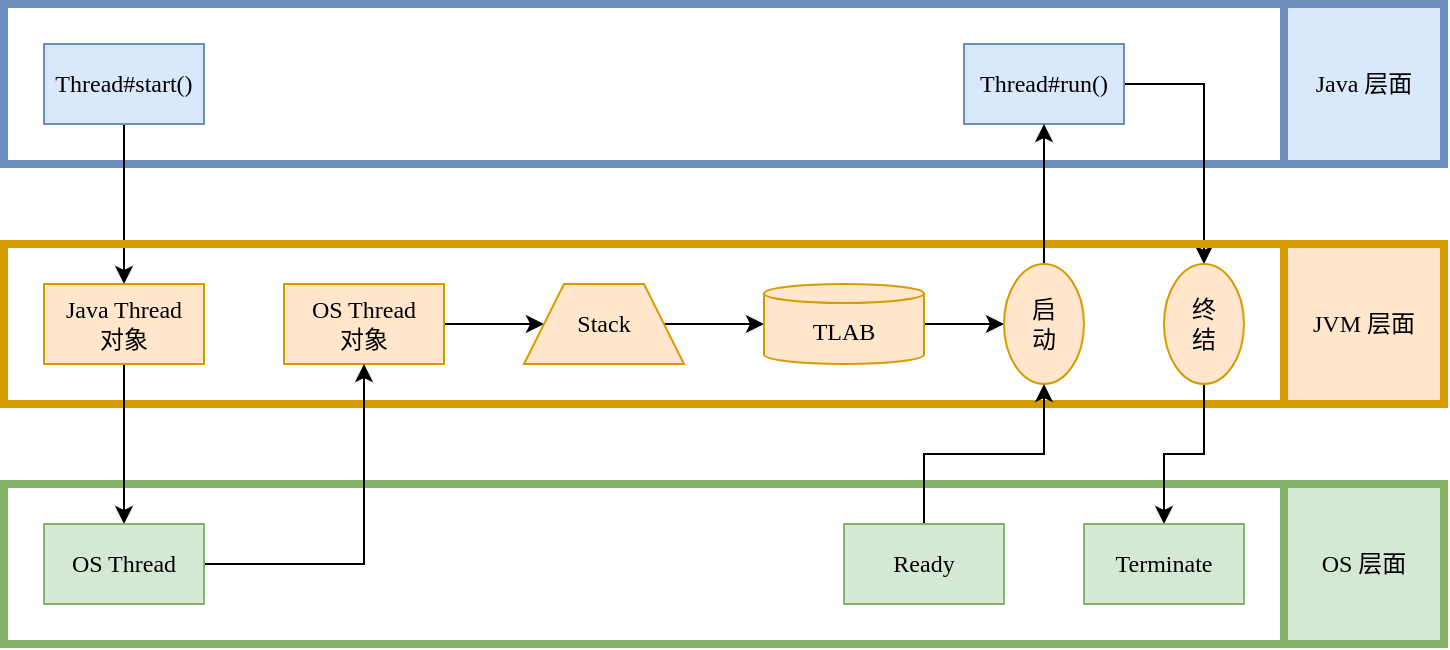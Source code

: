 <mxfile version="17.4.2" type="github">
  <diagram id="bJ92Hs5TZ8Z7czVXULVL" name="Page-1">
    <mxGraphModel dx="605" dy="888" grid="1" gridSize="10" guides="1" tooltips="1" connect="1" arrows="1" fold="1" page="1" pageScale="1" pageWidth="1169" pageHeight="1654" math="0" shadow="0">
      <root>
        <mxCell id="0" />
        <mxCell id="1" parent="0" />
        <mxCell id="5HvtsqjPbW2SA4gr3-XW-6" value="" style="rounded=0;whiteSpace=wrap;html=1;strokeColor=#6c8ebf;strokeWidth=4;fillColor=none;fontFamily=Comic Sans MS;" parent="1" vertex="1">
          <mxGeometry x="60" y="320" width="640" height="80" as="geometry" />
        </mxCell>
        <mxCell id="5HvtsqjPbW2SA4gr3-XW-21" style="edgeStyle=orthogonalEdgeStyle;rounded=0;orthogonalLoop=1;jettySize=auto;html=1;exitX=0.5;exitY=1;exitDx=0;exitDy=0;entryX=0.5;entryY=0;entryDx=0;entryDy=0;fontFamily=Comic Sans MS;" parent="1" source="5HvtsqjPbW2SA4gr3-XW-4" target="5HvtsqjPbW2SA4gr3-XW-9" edge="1">
          <mxGeometry relative="1" as="geometry" />
        </mxCell>
        <mxCell id="5HvtsqjPbW2SA4gr3-XW-4" value="Thread#start()" style="rounded=0;whiteSpace=wrap;html=1;strokeColor=#6c8ebf;strokeWidth=1;fillColor=#dae8fc;fontFamily=Comic Sans MS;" parent="1" vertex="1">
          <mxGeometry x="80" y="340" width="80" height="40" as="geometry" />
        </mxCell>
        <mxCell id="5HvtsqjPbW2SA4gr3-XW-29" style="edgeStyle=orthogonalEdgeStyle;rounded=0;orthogonalLoop=1;jettySize=auto;html=1;exitX=1;exitY=0.5;exitDx=0;exitDy=0;entryX=0.5;entryY=0;entryDx=0;entryDy=0;fontFamily=Comic Sans MS;" parent="1" source="5HvtsqjPbW2SA4gr3-XW-5" target="5HvtsqjPbW2SA4gr3-XW-15" edge="1">
          <mxGeometry relative="1" as="geometry" />
        </mxCell>
        <mxCell id="5HvtsqjPbW2SA4gr3-XW-5" value="Thread#run()" style="rounded=0;whiteSpace=wrap;html=1;strokeColor=#6c8ebf;strokeWidth=1;fillColor=#dae8fc;fontFamily=Comic Sans MS;" parent="1" vertex="1">
          <mxGeometry x="540" y="340" width="80" height="40" as="geometry" />
        </mxCell>
        <mxCell id="5HvtsqjPbW2SA4gr3-XW-7" value="" style="rounded=0;whiteSpace=wrap;html=1;strokeColor=#d79b00;strokeWidth=4;fillColor=none;fontFamily=Comic Sans MS;" parent="1" vertex="1">
          <mxGeometry x="60" y="440" width="640" height="80" as="geometry" />
        </mxCell>
        <mxCell id="5HvtsqjPbW2SA4gr3-XW-8" value="" style="rounded=0;whiteSpace=wrap;html=1;strokeColor=#82b366;strokeWidth=4;fillColor=none;fontFamily=Comic Sans MS;" parent="1" vertex="1">
          <mxGeometry x="60" y="560" width="640" height="80" as="geometry" />
        </mxCell>
        <mxCell id="5HvtsqjPbW2SA4gr3-XW-22" style="edgeStyle=orthogonalEdgeStyle;rounded=0;orthogonalLoop=1;jettySize=auto;html=1;exitX=0.5;exitY=1;exitDx=0;exitDy=0;entryX=0.5;entryY=0;entryDx=0;entryDy=0;fontFamily=Comic Sans MS;" parent="1" source="5HvtsqjPbW2SA4gr3-XW-9" target="5HvtsqjPbW2SA4gr3-XW-11" edge="1">
          <mxGeometry relative="1" as="geometry" />
        </mxCell>
        <mxCell id="5HvtsqjPbW2SA4gr3-XW-9" value="&lt;div&gt;Java Thread&lt;/div&gt;&lt;div&gt;对象&lt;br&gt;&lt;/div&gt;" style="rounded=0;whiteSpace=wrap;html=1;strokeColor=#d79b00;strokeWidth=1;fillColor=#ffe6cc;fontFamily=Comic Sans MS;" parent="1" vertex="1">
          <mxGeometry x="80" y="460" width="80" height="40" as="geometry" />
        </mxCell>
        <mxCell id="5HvtsqjPbW2SA4gr3-XW-24" style="edgeStyle=orthogonalEdgeStyle;rounded=0;orthogonalLoop=1;jettySize=auto;html=1;exitX=1;exitY=0.5;exitDx=0;exitDy=0;entryX=0;entryY=0.5;entryDx=0;entryDy=0;fontFamily=Comic Sans MS;" parent="1" source="5HvtsqjPbW2SA4gr3-XW-10" target="5HvtsqjPbW2SA4gr3-XW-12" edge="1">
          <mxGeometry relative="1" as="geometry" />
        </mxCell>
        <mxCell id="5HvtsqjPbW2SA4gr3-XW-10" value="&lt;div&gt;OS Thread&lt;/div&gt;&lt;div&gt;对象&lt;br&gt;&lt;/div&gt;" style="rounded=0;whiteSpace=wrap;html=1;strokeColor=#d79b00;strokeWidth=1;fillColor=#ffe6cc;fontFamily=Comic Sans MS;" parent="1" vertex="1">
          <mxGeometry x="200" y="460" width="80" height="40" as="geometry" />
        </mxCell>
        <mxCell id="5HvtsqjPbW2SA4gr3-XW-23" style="edgeStyle=orthogonalEdgeStyle;rounded=0;orthogonalLoop=1;jettySize=auto;html=1;exitX=1;exitY=0.5;exitDx=0;exitDy=0;entryX=0.5;entryY=1;entryDx=0;entryDy=0;fontFamily=Comic Sans MS;" parent="1" source="5HvtsqjPbW2SA4gr3-XW-11" target="5HvtsqjPbW2SA4gr3-XW-10" edge="1">
          <mxGeometry relative="1" as="geometry" />
        </mxCell>
        <mxCell id="5HvtsqjPbW2SA4gr3-XW-11" value="OS Thread" style="rounded=0;whiteSpace=wrap;html=1;strokeColor=#82b366;strokeWidth=1;fillColor=#d5e8d4;fontFamily=Comic Sans MS;" parent="1" vertex="1">
          <mxGeometry x="80" y="580" width="80" height="40" as="geometry" />
        </mxCell>
        <mxCell id="5HvtsqjPbW2SA4gr3-XW-25" style="edgeStyle=orthogonalEdgeStyle;rounded=0;orthogonalLoop=1;jettySize=auto;html=1;exitX=1;exitY=0.5;exitDx=0;exitDy=0;entryX=0;entryY=0.5;entryDx=0;entryDy=0;entryPerimeter=0;fontFamily=Comic Sans MS;" parent="1" source="5HvtsqjPbW2SA4gr3-XW-12" target="5HvtsqjPbW2SA4gr3-XW-13" edge="1">
          <mxGeometry relative="1" as="geometry" />
        </mxCell>
        <mxCell id="5HvtsqjPbW2SA4gr3-XW-12" value="Stack" style="shape=trapezoid;perimeter=trapezoidPerimeter;whiteSpace=wrap;html=1;fixedSize=1;strokeColor=#d79b00;strokeWidth=1;fillColor=#ffe6cc;fontFamily=Comic Sans MS;" parent="1" vertex="1">
          <mxGeometry x="320" y="460" width="80" height="40" as="geometry" />
        </mxCell>
        <mxCell id="5HvtsqjPbW2SA4gr3-XW-26" style="edgeStyle=orthogonalEdgeStyle;rounded=0;orthogonalLoop=1;jettySize=auto;html=1;exitX=1;exitY=0.5;exitDx=0;exitDy=0;exitPerimeter=0;entryX=0;entryY=0.5;entryDx=0;entryDy=0;fontFamily=Comic Sans MS;" parent="1" source="5HvtsqjPbW2SA4gr3-XW-13" target="5HvtsqjPbW2SA4gr3-XW-14" edge="1">
          <mxGeometry relative="1" as="geometry" />
        </mxCell>
        <mxCell id="5HvtsqjPbW2SA4gr3-XW-13" value="TLAB" style="shape=cylinder3;whiteSpace=wrap;html=1;boundedLbl=1;backgroundOutline=1;size=4.759;strokeColor=#d79b00;strokeWidth=1;fillColor=#ffe6cc;fontFamily=Comic Sans MS;" parent="1" vertex="1">
          <mxGeometry x="440" y="460" width="80" height="40" as="geometry" />
        </mxCell>
        <mxCell id="5HvtsqjPbW2SA4gr3-XW-28" style="edgeStyle=orthogonalEdgeStyle;rounded=0;orthogonalLoop=1;jettySize=auto;html=1;exitX=0.5;exitY=0;exitDx=0;exitDy=0;entryX=0.5;entryY=1;entryDx=0;entryDy=0;fontFamily=Comic Sans MS;" parent="1" source="5HvtsqjPbW2SA4gr3-XW-14" target="5HvtsqjPbW2SA4gr3-XW-5" edge="1">
          <mxGeometry relative="1" as="geometry" />
        </mxCell>
        <mxCell id="5HvtsqjPbW2SA4gr3-XW-14" value="&lt;div&gt;启&lt;/div&gt;&lt;div&gt;动&lt;/div&gt;" style="ellipse;whiteSpace=wrap;html=1;strokeColor=#d79b00;strokeWidth=1;fillColor=#ffe6cc;fontFamily=Comic Sans MS;" parent="1" vertex="1">
          <mxGeometry x="560" y="450" width="40" height="60" as="geometry" />
        </mxCell>
        <mxCell id="5HvtsqjPbW2SA4gr3-XW-30" style="edgeStyle=orthogonalEdgeStyle;rounded=0;orthogonalLoop=1;jettySize=auto;html=1;exitX=0.5;exitY=1;exitDx=0;exitDy=0;entryX=0.5;entryY=0;entryDx=0;entryDy=0;fontFamily=Comic Sans MS;" parent="1" source="5HvtsqjPbW2SA4gr3-XW-15" target="5HvtsqjPbW2SA4gr3-XW-17" edge="1">
          <mxGeometry relative="1" as="geometry" />
        </mxCell>
        <mxCell id="5HvtsqjPbW2SA4gr3-XW-15" value="&lt;div&gt;终&lt;/div&gt;&lt;div&gt;结&lt;/div&gt;" style="ellipse;whiteSpace=wrap;html=1;strokeColor=#d79b00;strokeWidth=1;fillColor=#ffe6cc;fontFamily=Comic Sans MS;" parent="1" vertex="1">
          <mxGeometry x="640" y="450" width="40" height="60" as="geometry" />
        </mxCell>
        <mxCell id="5HvtsqjPbW2SA4gr3-XW-27" style="edgeStyle=orthogonalEdgeStyle;rounded=0;orthogonalLoop=1;jettySize=auto;html=1;exitX=0.5;exitY=0;exitDx=0;exitDy=0;entryX=0.5;entryY=1;entryDx=0;entryDy=0;fontFamily=Comic Sans MS;" parent="1" source="5HvtsqjPbW2SA4gr3-XW-16" target="5HvtsqjPbW2SA4gr3-XW-14" edge="1">
          <mxGeometry relative="1" as="geometry" />
        </mxCell>
        <mxCell id="5HvtsqjPbW2SA4gr3-XW-16" value="Ready" style="rounded=0;whiteSpace=wrap;html=1;strokeColor=#82b366;strokeWidth=1;fillColor=#d5e8d4;fontFamily=Comic Sans MS;" parent="1" vertex="1">
          <mxGeometry x="480" y="580" width="80" height="40" as="geometry" />
        </mxCell>
        <mxCell id="5HvtsqjPbW2SA4gr3-XW-17" value="Terminate" style="rounded=0;whiteSpace=wrap;html=1;strokeColor=#82b366;strokeWidth=1;fillColor=#d5e8d4;fontFamily=Comic Sans MS;" parent="1" vertex="1">
          <mxGeometry x="600" y="580" width="80" height="40" as="geometry" />
        </mxCell>
        <mxCell id="5HvtsqjPbW2SA4gr3-XW-18" value="Java 层面" style="text;html=1;strokeColor=#6c8ebf;fillColor=#dae8fc;align=center;verticalAlign=middle;whiteSpace=wrap;rounded=0;strokeWidth=4;fontFamily=Comic Sans MS;" parent="1" vertex="1">
          <mxGeometry x="700" y="320" width="80" height="80" as="geometry" />
        </mxCell>
        <mxCell id="5HvtsqjPbW2SA4gr3-XW-19" value="JVM 层面" style="text;html=1;strokeColor=#d79b00;fillColor=#ffe6cc;align=center;verticalAlign=middle;whiteSpace=wrap;rounded=0;strokeWidth=4;fontFamily=Comic Sans MS;" parent="1" vertex="1">
          <mxGeometry x="700" y="440" width="80" height="80" as="geometry" />
        </mxCell>
        <mxCell id="5HvtsqjPbW2SA4gr3-XW-20" value="OS 层面" style="text;html=1;strokeColor=#82b366;fillColor=#d5e8d4;align=center;verticalAlign=middle;whiteSpace=wrap;rounded=0;strokeWidth=4;fontFamily=Comic Sans MS;" parent="1" vertex="1">
          <mxGeometry x="700" y="560" width="80" height="80" as="geometry" />
        </mxCell>
      </root>
    </mxGraphModel>
  </diagram>
</mxfile>
